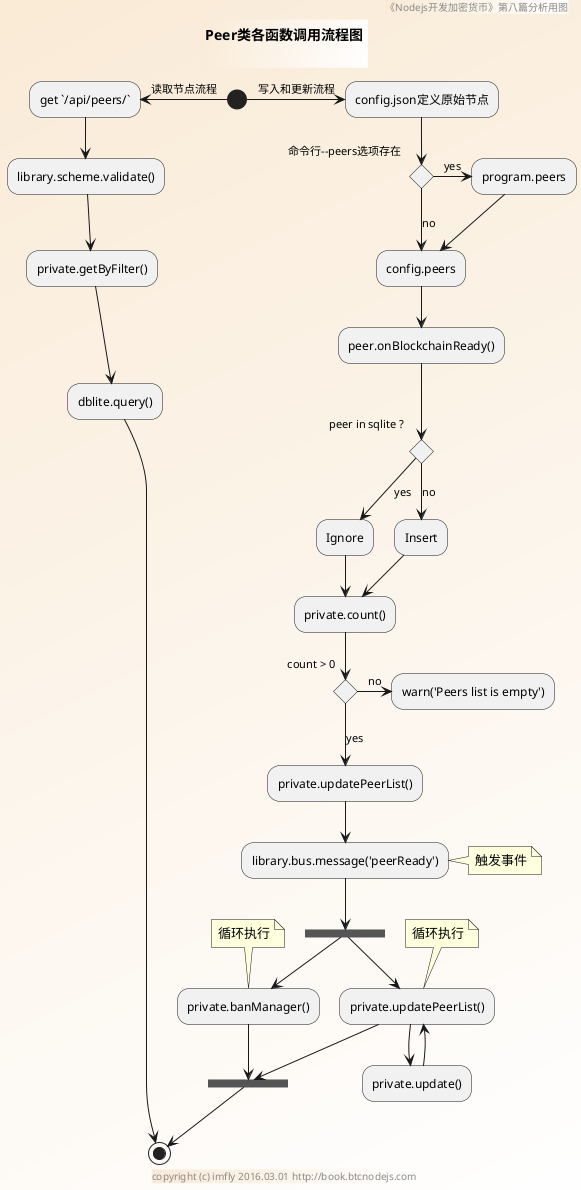 @startuml ../../styles/images/peer/activity.png
skinparam BorderColor #blue\9932CC
skinparam backgroundcolor AntiqueWhite/white

title
Peer类各函数调用流程图

end title

footer copyright (c) imfly 2016.03.01 http://book.btcnodejs.com
header 《Nodejs开发加密货币》第八篇分析用图

(*) -left-> [读取节点流程] "get `/api/peers/`"
--> library.scheme.validate()
--> private.getByFilter()
--> dblite.query()
--> (*)

(*) -right-> [写入和更新流程] config.json定义原始节点
if "命令行--peers选项存在" then
-right->[yes] program.peers
--> "config.peers" as peers
else
--> [no] peers
endif
--> peer.onBlockchainReady()
if peer in sqlite ? then
--> [yes] Ignore
--> "private.count()" as count
else
--> [no] Insert
--> count
endif

if count > 0 then
-right-> [no] warn('Peers list is empty')
else
-->[yes] private.updatePeerList()
--> library.bus.message('peerReady')
note right: 触发事件
--> ==b1==
--> "private.updatePeerList()" as updatePeerList
-down-> private.update()
--> updatePeerList
note top: 循环执行
--> ==b2==

==b1== --> private.banManager()
note top: 循环执行
--> ==b2==

endif

--> (*)
@enduml
